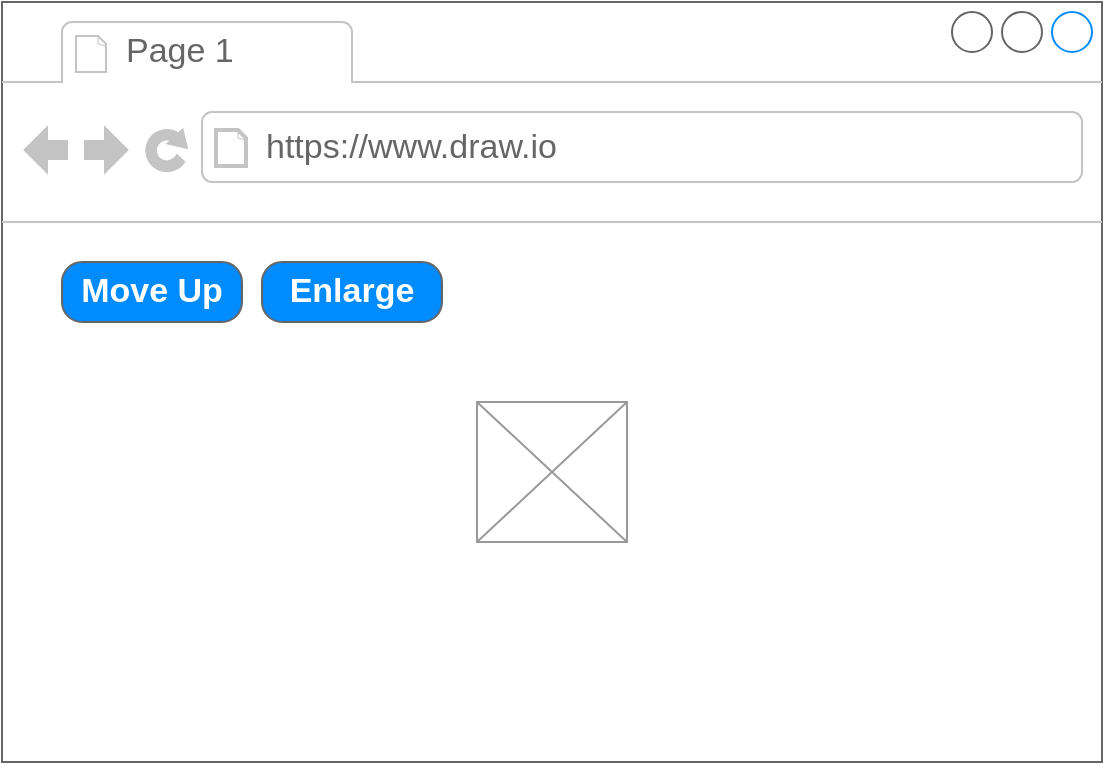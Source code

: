 <mxfile version="14.4.2" type="github">
  <diagram id="mwLD5ciZZZjxxk7bRqUg" name="Page-1">
    <mxGraphModel dx="946" dy="646" grid="1" gridSize="10" guides="1" tooltips="1" connect="1" arrows="1" fold="1" page="1" pageScale="1" pageWidth="850" pageHeight="1100" math="0" shadow="0">
      <root>
        <mxCell id="0" />
        <mxCell id="1" parent="0" />
        <mxCell id="PiMKXEWc43I1FINheIVb-1" value="" style="strokeWidth=1;shadow=0;dashed=0;align=center;html=1;shape=mxgraph.mockup.containers.browserWindow;rSize=0;strokeColor=#666666;strokeColor2=#008cff;strokeColor3=#c4c4c4;mainText=,;recursiveResize=0;" parent="1" vertex="1">
          <mxGeometry x="130" y="90" width="550" height="380" as="geometry" />
        </mxCell>
        <mxCell id="PiMKXEWc43I1FINheIVb-2" value="Page 1" style="strokeWidth=1;shadow=0;dashed=0;align=center;html=1;shape=mxgraph.mockup.containers.anchor;fontSize=17;fontColor=#666666;align=left;" parent="PiMKXEWc43I1FINheIVb-1" vertex="1">
          <mxGeometry x="60" y="12" width="110" height="26" as="geometry" />
        </mxCell>
        <mxCell id="PiMKXEWc43I1FINheIVb-3" value="https://www.draw.io" style="strokeWidth=1;shadow=0;dashed=0;align=center;html=1;shape=mxgraph.mockup.containers.anchor;rSize=0;fontSize=17;fontColor=#666666;align=left;" parent="PiMKXEWc43I1FINheIVb-1" vertex="1">
          <mxGeometry x="130" y="60" width="250" height="26" as="geometry" />
        </mxCell>
        <mxCell id="PiMKXEWc43I1FINheIVb-4" value="Move Up" style="strokeWidth=1;shadow=0;dashed=0;align=center;html=1;shape=mxgraph.mockup.buttons.button;strokeColor=#666666;fontColor=#ffffff;mainText=;buttonStyle=round;fontSize=17;fontStyle=1;fillColor=#008cff;whiteSpace=wrap;" parent="PiMKXEWc43I1FINheIVb-1" vertex="1">
          <mxGeometry x="30" y="130" width="90" height="30" as="geometry" />
        </mxCell>
        <mxCell id="PiMKXEWc43I1FINheIVb-5" value="" style="verticalLabelPosition=bottom;shadow=0;dashed=0;align=center;html=1;verticalAlign=top;strokeWidth=1;shape=mxgraph.mockup.graphics.simpleIcon;strokeColor=#999999;" parent="PiMKXEWc43I1FINheIVb-1" vertex="1">
          <mxGeometry x="237.5" y="200" width="75" height="70" as="geometry" />
        </mxCell>
        <mxCell id="hu4XTtA3TWhkTHcbwGXJ-6" value="Enlarge" style="strokeWidth=1;shadow=0;dashed=0;align=center;html=1;shape=mxgraph.mockup.buttons.button;strokeColor=#666666;fontColor=#ffffff;mainText=;buttonStyle=round;fontSize=17;fontStyle=1;fillColor=#008cff;whiteSpace=wrap;" vertex="1" parent="PiMKXEWc43I1FINheIVb-1">
          <mxGeometry x="130" y="130" width="90" height="30" as="geometry" />
        </mxCell>
      </root>
    </mxGraphModel>
  </diagram>
</mxfile>
